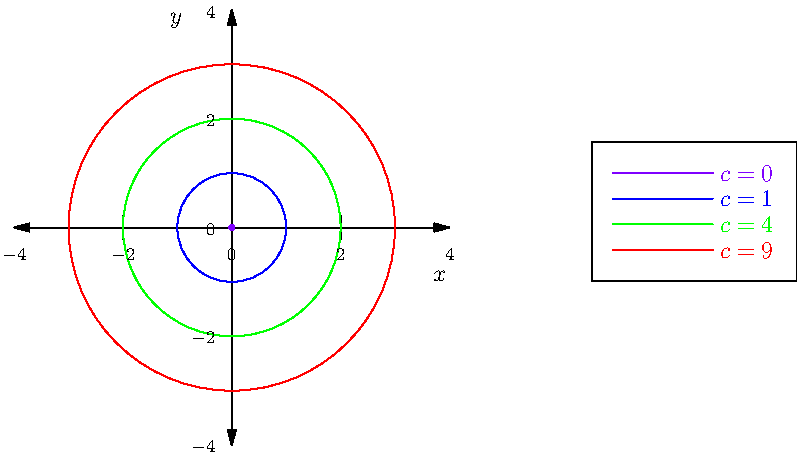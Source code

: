 // Asymptote code for plotting level curves of f(x, y) = x^2 + y^2
import graph;

size(14cm);

real f(real x, real y) {
  return x^2 + y^2;
}

// Set up the range of the plot
real xmin = -4, xmax = 4;
real ymin = -4, ymax = 4;

// Draw axes
xaxis("$x$", xmin, xmax, Ticks(Label(fontsize(9pt)), Step=2, begin=false, end=false), Arrows);
yaxis("$y$", ymin, ymax, Ticks(Label(fontsize(9pt)), Step=2, begin=false, end=false), Arrows);

// Plot the level curves for different values of c
draw(circle((0, 0), 0), purple, "$c = 0$");
dot((0,0), purple);
draw(circle((0, 0), 1), blue, "$c = 1$");
draw(circle((0, 0), 2), green, "$c = 4$");
draw(circle((0, 0), 3), red, "$c = 9$");

add(legend(),(7,1), UnFill);
